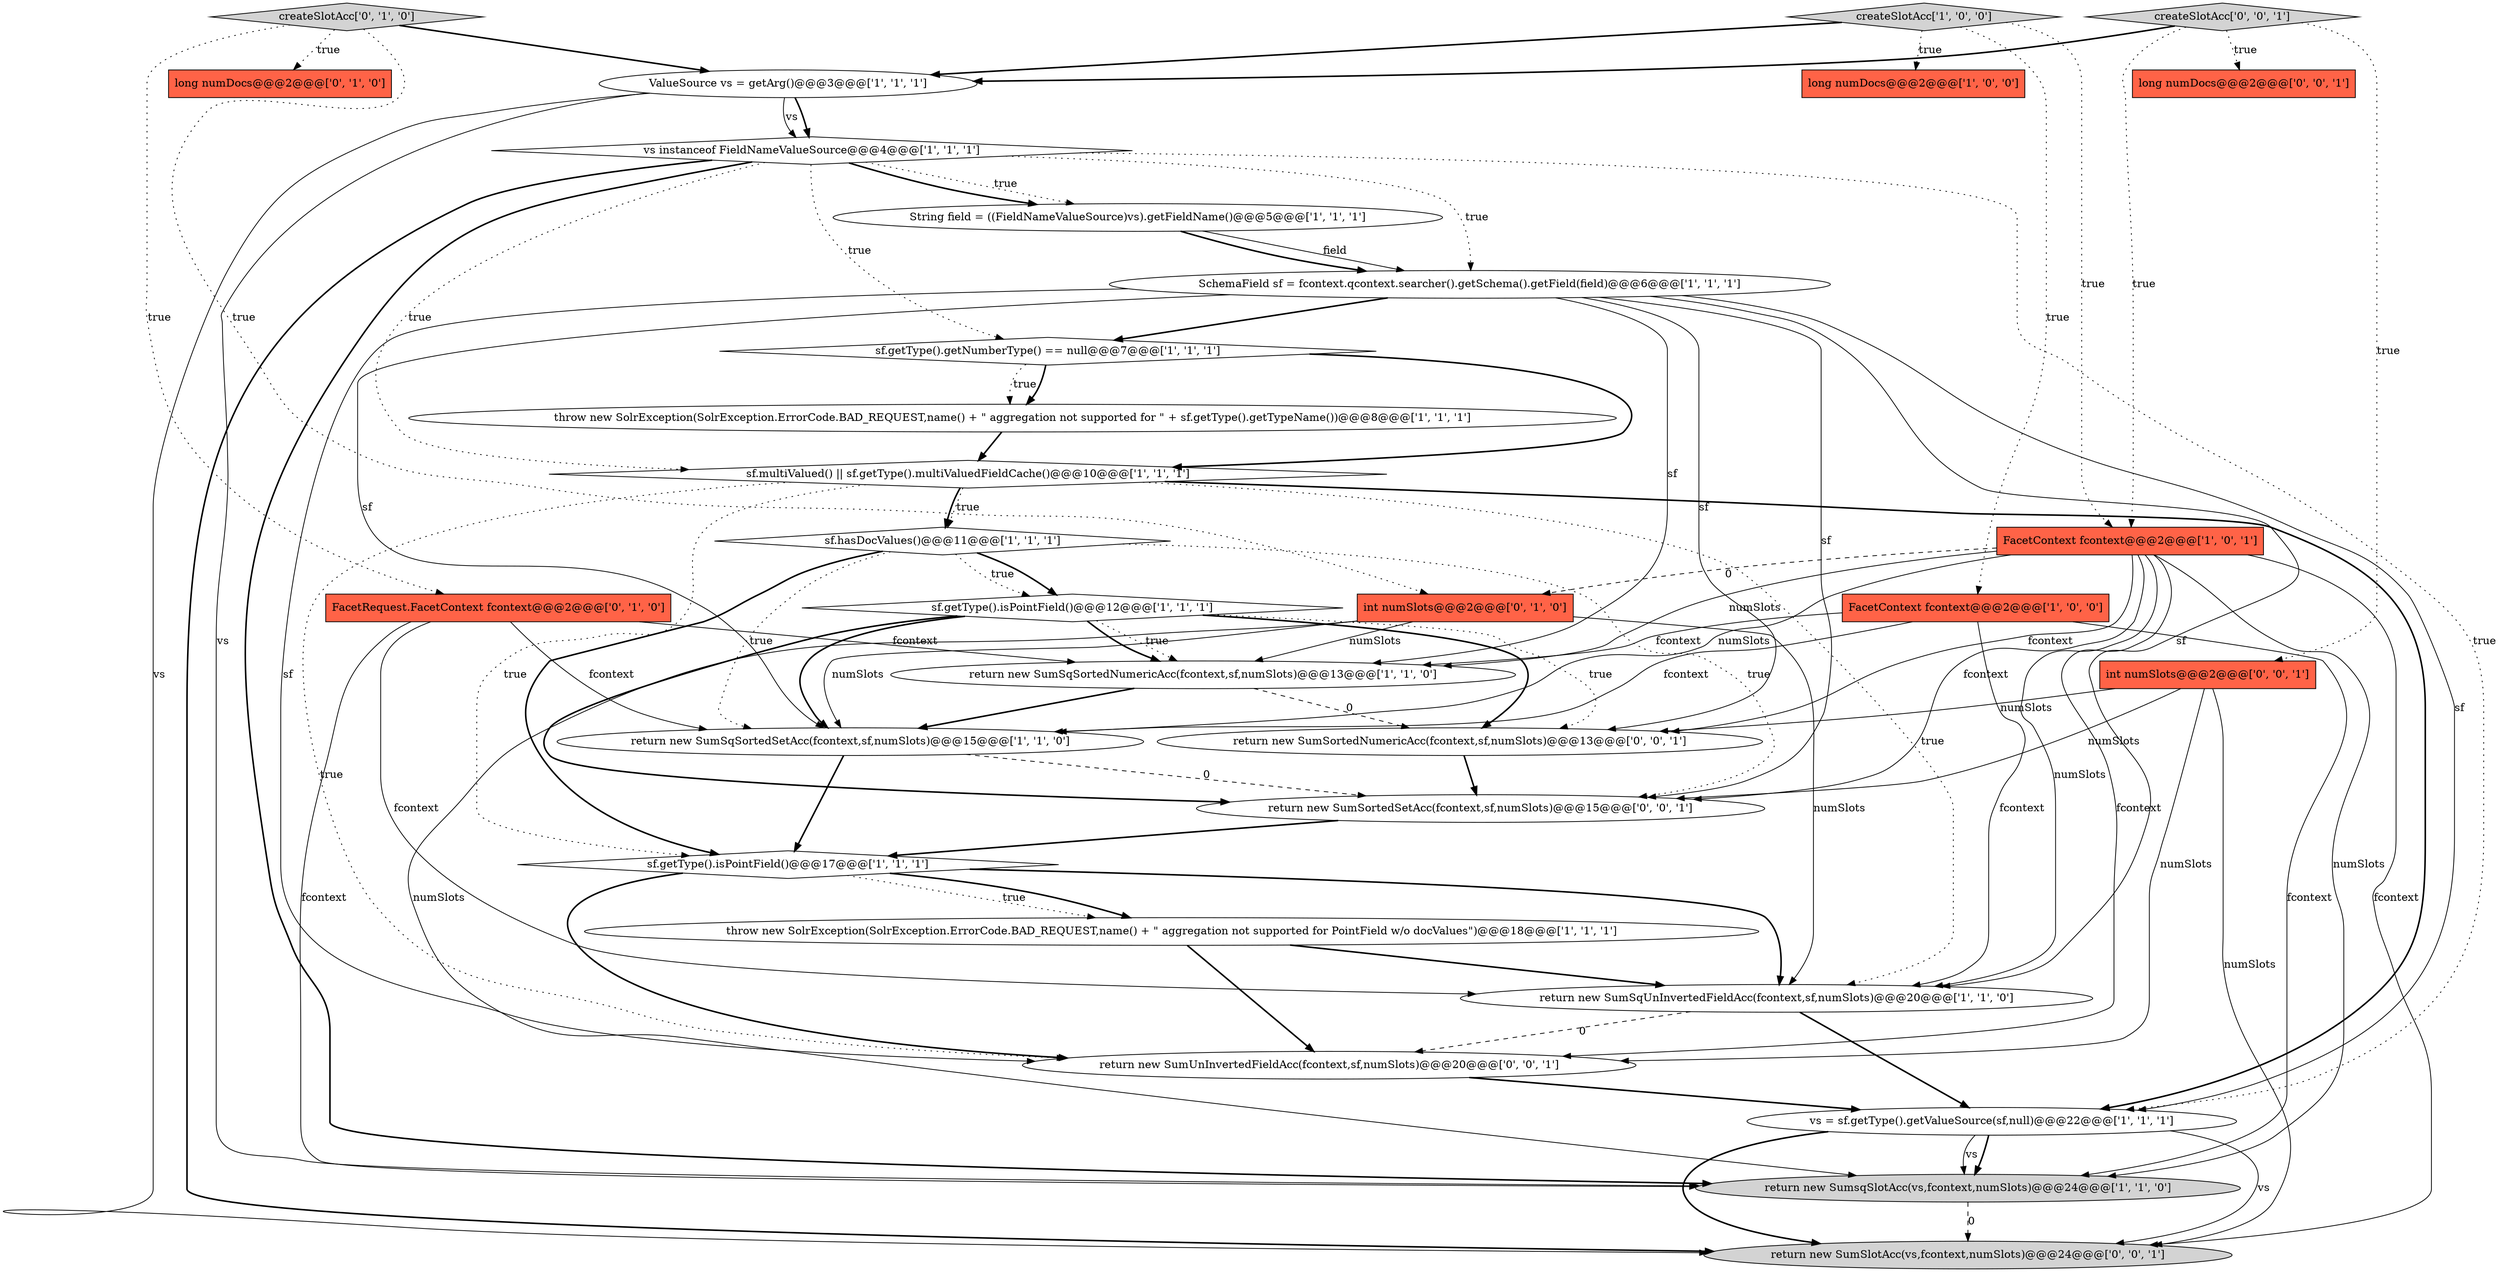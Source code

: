 digraph {
16 [style = filled, label = "SchemaField sf = fcontext.qcontext.searcher().getSchema().getField(field)@@@6@@@['1', '1', '1']", fillcolor = white, shape = ellipse image = "AAA0AAABBB1BBB"];
15 [style = filled, label = "FacetContext fcontext@@@2@@@['1', '0', '1']", fillcolor = tomato, shape = box image = "AAA0AAABBB1BBB"];
6 [style = filled, label = "long numDocs@@@2@@@['1', '0', '0']", fillcolor = tomato, shape = box image = "AAA0AAABBB1BBB"];
14 [style = filled, label = "vs instanceof FieldNameValueSource@@@4@@@['1', '1', '1']", fillcolor = white, shape = diamond image = "AAA0AAABBB1BBB"];
26 [style = filled, label = "int numSlots@@@2@@@['0', '0', '1']", fillcolor = tomato, shape = box image = "AAA0AAABBB3BBB"];
7 [style = filled, label = "sf.getType().isPointField()@@@17@@@['1', '1', '1']", fillcolor = white, shape = diamond image = "AAA0AAABBB1BBB"];
12 [style = filled, label = "String field = ((FieldNameValueSource)vs).getFieldName()@@@5@@@['1', '1', '1']", fillcolor = white, shape = ellipse image = "AAA0AAABBB1BBB"];
4 [style = filled, label = "return new SumSqSortedNumericAcc(fcontext,sf,numSlots)@@@13@@@['1', '1', '0']", fillcolor = white, shape = ellipse image = "AAA0AAABBB1BBB"];
28 [style = filled, label = "return new SumSlotAcc(vs,fcontext,numSlots)@@@24@@@['0', '0', '1']", fillcolor = lightgray, shape = ellipse image = "AAA0AAABBB3BBB"];
5 [style = filled, label = "return new SumSqUnInvertedFieldAcc(fcontext,sf,numSlots)@@@20@@@['1', '1', '0']", fillcolor = white, shape = ellipse image = "AAA0AAABBB1BBB"];
9 [style = filled, label = "sf.multiValued() || sf.getType().multiValuedFieldCache()@@@10@@@['1', '1', '1']", fillcolor = white, shape = diamond image = "AAA0AAABBB1BBB"];
10 [style = filled, label = "return new SumSqSortedSetAcc(fcontext,sf,numSlots)@@@15@@@['1', '1', '0']", fillcolor = white, shape = ellipse image = "AAA0AAABBB1BBB"];
13 [style = filled, label = "sf.getType().getNumberType() == null@@@7@@@['1', '1', '1']", fillcolor = white, shape = diamond image = "AAA0AAABBB1BBB"];
27 [style = filled, label = "return new SumSortedNumericAcc(fcontext,sf,numSlots)@@@13@@@['0', '0', '1']", fillcolor = white, shape = ellipse image = "AAA0AAABBB3BBB"];
29 [style = filled, label = "return new SumUnInvertedFieldAcc(fcontext,sf,numSlots)@@@20@@@['0', '0', '1']", fillcolor = white, shape = ellipse image = "AAA0AAABBB3BBB"];
1 [style = filled, label = "throw new SolrException(SolrException.ErrorCode.BAD_REQUEST,name() + \" aggregation not supported for PointField w/o docValues\")@@@18@@@['1', '1', '1']", fillcolor = white, shape = ellipse image = "AAA0AAABBB1BBB"];
20 [style = filled, label = "FacetRequest.FacetContext fcontext@@@2@@@['0', '1', '0']", fillcolor = tomato, shape = box image = "AAA0AAABBB2BBB"];
23 [style = filled, label = "createSlotAcc['0', '1', '0']", fillcolor = lightgray, shape = diamond image = "AAA0AAABBB2BBB"];
18 [style = filled, label = "vs = sf.getType().getValueSource(sf,null)@@@22@@@['1', '1', '1']", fillcolor = white, shape = ellipse image = "AAA0AAABBB1BBB"];
0 [style = filled, label = "ValueSource vs = getArg()@@@3@@@['1', '1', '1']", fillcolor = white, shape = ellipse image = "AAA0AAABBB1BBB"];
8 [style = filled, label = "createSlotAcc['1', '0', '0']", fillcolor = lightgray, shape = diamond image = "AAA0AAABBB1BBB"];
3 [style = filled, label = "throw new SolrException(SolrException.ErrorCode.BAD_REQUEST,name() + \" aggregation not supported for \" + sf.getType().getTypeName())@@@8@@@['1', '1', '1']", fillcolor = white, shape = ellipse image = "AAA0AAABBB1BBB"];
11 [style = filled, label = "return new SumsqSlotAcc(vs,fcontext,numSlots)@@@24@@@['1', '1', '0']", fillcolor = lightgray, shape = ellipse image = "AAA0AAABBB1BBB"];
21 [style = filled, label = "long numDocs@@@2@@@['0', '1', '0']", fillcolor = tomato, shape = box image = "AAA0AAABBB2BBB"];
19 [style = filled, label = "sf.getType().isPointField()@@@12@@@['1', '1', '1']", fillcolor = white, shape = diamond image = "AAA0AAABBB1BBB"];
17 [style = filled, label = "sf.hasDocValues()@@@11@@@['1', '1', '1']", fillcolor = white, shape = diamond image = "AAA0AAABBB1BBB"];
2 [style = filled, label = "FacetContext fcontext@@@2@@@['1', '0', '0']", fillcolor = tomato, shape = box image = "AAA0AAABBB1BBB"];
25 [style = filled, label = "return new SumSortedSetAcc(fcontext,sf,numSlots)@@@15@@@['0', '0', '1']", fillcolor = white, shape = ellipse image = "AAA0AAABBB3BBB"];
22 [style = filled, label = "int numSlots@@@2@@@['0', '1', '0']", fillcolor = tomato, shape = box image = "AAA1AAABBB2BBB"];
30 [style = filled, label = "createSlotAcc['0', '0', '1']", fillcolor = lightgray, shape = diamond image = "AAA0AAABBB3BBB"];
24 [style = filled, label = "long numDocs@@@2@@@['0', '0', '1']", fillcolor = tomato, shape = box image = "AAA0AAABBB3BBB"];
1->5 [style = bold, label=""];
0->11 [style = solid, label="vs"];
23->22 [style = dotted, label="true"];
15->28 [style = solid, label="fcontext"];
12->16 [style = solid, label="field"];
16->25 [style = solid, label="sf"];
22->5 [style = solid, label="numSlots"];
16->5 [style = solid, label="sf"];
26->25 [style = solid, label="numSlots"];
14->28 [style = bold, label=""];
2->10 [style = solid, label="fcontext"];
20->11 [style = solid, label="fcontext"];
15->29 [style = solid, label="fcontext"];
15->22 [style = dashed, label="0"];
29->18 [style = bold, label=""];
8->0 [style = bold, label=""];
0->14 [style = bold, label=""];
20->5 [style = solid, label="fcontext"];
16->27 [style = solid, label="sf"];
7->1 [style = dotted, label="true"];
14->11 [style = bold, label=""];
27->25 [style = bold, label=""];
14->18 [style = dotted, label="true"];
7->29 [style = bold, label=""];
7->1 [style = bold, label=""];
14->12 [style = dotted, label="true"];
13->3 [style = dotted, label="true"];
15->4 [style = solid, label="numSlots"];
18->11 [style = bold, label=""];
20->10 [style = solid, label="fcontext"];
23->21 [style = dotted, label="true"];
0->28 [style = solid, label="vs"];
9->17 [style = bold, label=""];
19->27 [style = dotted, label="true"];
25->7 [style = bold, label=""];
26->28 [style = solid, label="numSlots"];
10->7 [style = bold, label=""];
18->28 [style = bold, label=""];
19->25 [style = bold, label=""];
15->10 [style = solid, label="numSlots"];
7->5 [style = bold, label=""];
16->10 [style = solid, label="sf"];
19->4 [style = dotted, label="true"];
0->14 [style = solid, label="vs"];
2->4 [style = solid, label="fcontext"];
22->11 [style = solid, label="numSlots"];
2->5 [style = solid, label="fcontext"];
4->10 [style = bold, label=""];
16->13 [style = bold, label=""];
16->18 [style = solid, label="sf"];
8->2 [style = dotted, label="true"];
15->5 [style = solid, label="numSlots"];
8->15 [style = dotted, label="true"];
4->27 [style = dashed, label="0"];
19->10 [style = bold, label=""];
5->18 [style = bold, label=""];
5->29 [style = dashed, label="0"];
23->0 [style = bold, label=""];
18->28 [style = solid, label="vs"];
15->27 [style = solid, label="fcontext"];
3->9 [style = bold, label=""];
14->16 [style = dotted, label="true"];
23->20 [style = dotted, label="true"];
9->18 [style = bold, label=""];
8->6 [style = dotted, label="true"];
17->25 [style = dotted, label="true"];
26->27 [style = solid, label="numSlots"];
22->10 [style = solid, label="numSlots"];
17->19 [style = dotted, label="true"];
30->0 [style = bold, label=""];
13->9 [style = bold, label=""];
16->29 [style = solid, label="sf"];
9->7 [style = dotted, label="true"];
1->29 [style = bold, label=""];
2->11 [style = solid, label="fcontext"];
10->25 [style = dashed, label="0"];
15->11 [style = solid, label="numSlots"];
9->5 [style = dotted, label="true"];
9->29 [style = dotted, label="true"];
30->24 [style = dotted, label="true"];
18->11 [style = solid, label="vs"];
9->17 [style = dotted, label="true"];
12->16 [style = bold, label=""];
30->26 [style = dotted, label="true"];
17->19 [style = bold, label=""];
14->13 [style = dotted, label="true"];
20->4 [style = solid, label="fcontext"];
17->7 [style = bold, label=""];
11->28 [style = dashed, label="0"];
17->10 [style = dotted, label="true"];
13->3 [style = bold, label=""];
16->4 [style = solid, label="sf"];
15->25 [style = solid, label="fcontext"];
19->27 [style = bold, label=""];
14->12 [style = bold, label=""];
19->4 [style = bold, label=""];
14->9 [style = dotted, label="true"];
26->29 [style = solid, label="numSlots"];
30->15 [style = dotted, label="true"];
22->4 [style = solid, label="numSlots"];
}
